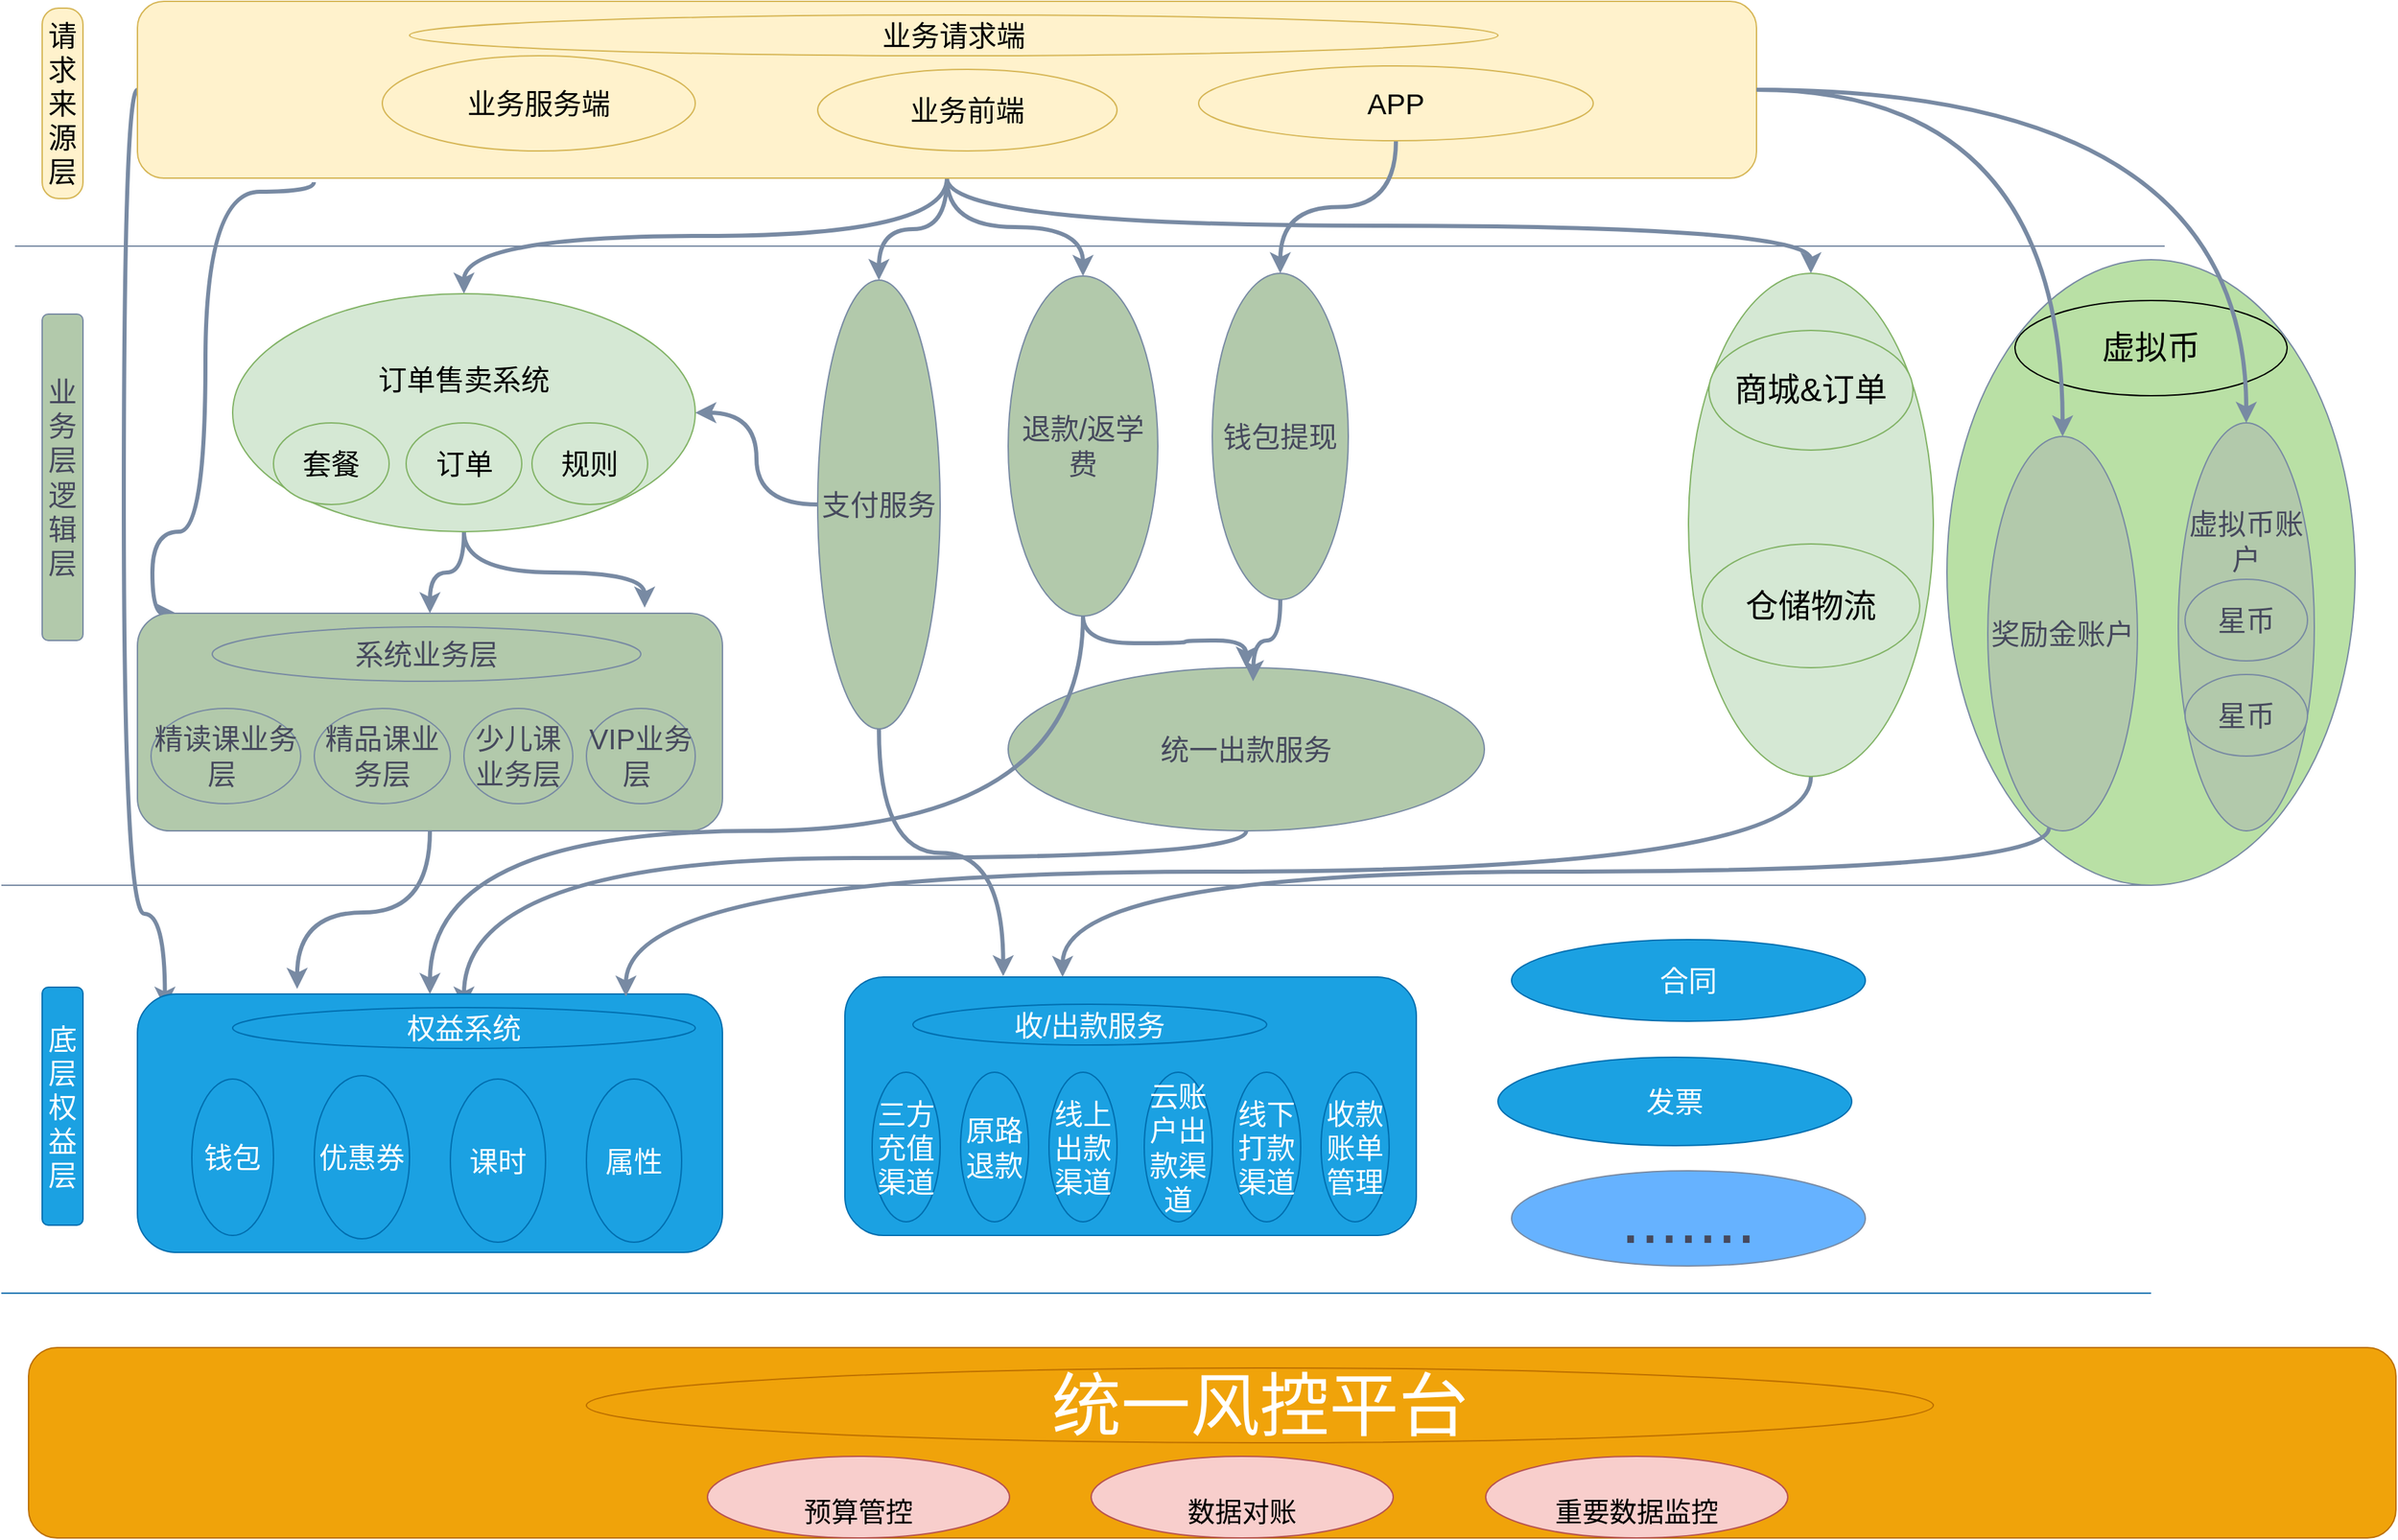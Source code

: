 <mxfile version="14.9.7" type="github">
  <diagram id="Jgcnfus3rVwaIpYvfsL2" name="Page-1">
    <mxGraphModel dx="396" dy="488" grid="1" gridSize="10" guides="1" tooltips="1" connect="1" arrows="1" fold="1" page="1" pageScale="1" pageWidth="827" pageHeight="1169" math="0" shadow="0">
      <root>
        <mxCell id="0" />
        <mxCell id="1" parent="0" />
        <mxCell id="I12RUrw10fkCgwKOtcLm-1" value="" style="ellipse;whiteSpace=wrap;html=1;rounded=0;sketch=0;strokeColor=#788AA3;fontColor=#46495D;fontSize=21;fillColor=#B9E0A5;" vertex="1" parent="1">
          <mxGeometry x="1550" y="400" width="300" height="460" as="geometry" />
        </mxCell>
        <mxCell id="I12RUrw10fkCgwKOtcLm-2" style="edgeStyle=orthogonalEdgeStyle;sketch=0;orthogonalLoop=1;jettySize=auto;html=1;entryX=0.069;entryY=0.004;entryDx=0;entryDy=0;entryPerimeter=0;strokeColor=#788AA3;fillColor=#B2C9AB;fontColor=#46495D;exitX=0.109;exitY=1.023;exitDx=0;exitDy=0;exitPerimeter=0;strokeWidth=3;curved=1;fontSize=21;" edge="1" parent="1" source="I12RUrw10fkCgwKOtcLm-8" target="I12RUrw10fkCgwKOtcLm-10">
          <mxGeometry relative="1" as="geometry">
            <Array as="points">
              <mxPoint x="350" y="350" />
              <mxPoint x="270" y="350" />
              <mxPoint x="270" y="600" />
              <mxPoint x="231" y="600" />
            </Array>
          </mxGeometry>
        </mxCell>
        <mxCell id="I12RUrw10fkCgwKOtcLm-3" style="edgeStyle=orthogonalEdgeStyle;curved=1;sketch=0;orthogonalLoop=1;jettySize=auto;html=1;strokeColor=#788AA3;strokeWidth=3;fillColor=#B2C9AB;fontColor=#46495D;fontSize=21;" edge="1" parent="1" source="I12RUrw10fkCgwKOtcLm-8" target="I12RUrw10fkCgwKOtcLm-17">
          <mxGeometry relative="1" as="geometry" />
        </mxCell>
        <mxCell id="I12RUrw10fkCgwKOtcLm-4" style="edgeStyle=orthogonalEdgeStyle;curved=1;sketch=0;orthogonalLoop=1;jettySize=auto;html=1;entryX=0.047;entryY=0.053;entryDx=0;entryDy=0;entryPerimeter=0;strokeColor=#788AA3;strokeWidth=3;fillColor=#B2C9AB;fontColor=#46495D;fontSize=21;" edge="1" parent="1" source="I12RUrw10fkCgwKOtcLm-8" target="I12RUrw10fkCgwKOtcLm-39">
          <mxGeometry relative="1" as="geometry">
            <Array as="points">
              <mxPoint x="210" y="275" />
              <mxPoint x="210" y="881" />
            </Array>
          </mxGeometry>
        </mxCell>
        <mxCell id="I12RUrw10fkCgwKOtcLm-5" style="edgeStyle=orthogonalEdgeStyle;curved=1;sketch=0;orthogonalLoop=1;jettySize=auto;html=1;strokeColor=#788AA3;strokeWidth=3;fillColor=#B2C9AB;fontColor=#46495D;fontSize=21;" edge="1" parent="1" source="I12RUrw10fkCgwKOtcLm-8" target="I12RUrw10fkCgwKOtcLm-13">
          <mxGeometry relative="1" as="geometry" />
        </mxCell>
        <mxCell id="I12RUrw10fkCgwKOtcLm-6" style="edgeStyle=orthogonalEdgeStyle;curved=1;sketch=0;orthogonalLoop=1;jettySize=auto;html=1;strokeColor=#788AA3;strokeWidth=3;fillColor=#B2C9AB;fontColor=#46495D;fontSize=21;" edge="1" parent="1" source="I12RUrw10fkCgwKOtcLm-8" target="I12RUrw10fkCgwKOtcLm-49">
          <mxGeometry relative="1" as="geometry" />
        </mxCell>
        <mxCell id="I12RUrw10fkCgwKOtcLm-7" style="edgeStyle=orthogonalEdgeStyle;curved=1;sketch=0;orthogonalLoop=1;jettySize=auto;html=1;strokeColor=#788AA3;strokeWidth=3;fillColor=#B2C9AB;fontSize=21;fontColor=#46495D;" edge="1" parent="1" source="I12RUrw10fkCgwKOtcLm-8" target="I12RUrw10fkCgwKOtcLm-57">
          <mxGeometry relative="1" as="geometry" />
        </mxCell>
        <mxCell id="I12RUrw10fkCgwKOtcLm-8" value="" style="rounded=1;whiteSpace=wrap;html=1;fontSize=21;fillColor=#fff2cc;strokeColor=#d6b656;" vertex="1" parent="1">
          <mxGeometry x="220" y="210" width="1190" height="130" as="geometry" />
        </mxCell>
        <mxCell id="I12RUrw10fkCgwKOtcLm-9" style="edgeStyle=orthogonalEdgeStyle;curved=1;sketch=0;orthogonalLoop=1;jettySize=auto;html=1;entryX=0.273;entryY=-0.02;entryDx=0;entryDy=0;entryPerimeter=0;strokeColor=#788AA3;strokeWidth=3;fillColor=#B2C9AB;fontSize=21;fontColor=#46495D;" edge="1" parent="1" source="I12RUrw10fkCgwKOtcLm-10" target="I12RUrw10fkCgwKOtcLm-39">
          <mxGeometry relative="1" as="geometry" />
        </mxCell>
        <mxCell id="I12RUrw10fkCgwKOtcLm-10" value="" style="rounded=1;whiteSpace=wrap;html=1;fillColor=#B2C9AB;strokeColor=#788AA3;fontColor=#46495D;fontSize=21;" vertex="1" parent="1">
          <mxGeometry x="220" y="660" width="430" height="160" as="geometry" />
        </mxCell>
        <mxCell id="I12RUrw10fkCgwKOtcLm-11" style="edgeStyle=orthogonalEdgeStyle;curved=1;sketch=0;orthogonalLoop=1;jettySize=auto;html=1;strokeColor=#788AA3;strokeWidth=3;fillColor=#B2C9AB;fontColor=#46495D;fontSize=21;" edge="1" parent="1" source="I12RUrw10fkCgwKOtcLm-13" target="I12RUrw10fkCgwKOtcLm-17">
          <mxGeometry relative="1" as="geometry" />
        </mxCell>
        <mxCell id="I12RUrw10fkCgwKOtcLm-12" style="edgeStyle=orthogonalEdgeStyle;curved=1;sketch=0;orthogonalLoop=1;jettySize=auto;html=1;entryX=0.277;entryY=-0.003;entryDx=0;entryDy=0;entryPerimeter=0;strokeColor=#788AA3;strokeWidth=3;fillColor=#B2C9AB;fontColor=#46495D;fontSize=21;" edge="1" parent="1" source="I12RUrw10fkCgwKOtcLm-13" target="I12RUrw10fkCgwKOtcLm-27">
          <mxGeometry relative="1" as="geometry" />
        </mxCell>
        <mxCell id="I12RUrw10fkCgwKOtcLm-13" value="支付服务" style="ellipse;whiteSpace=wrap;html=1;fillColor=#B2C9AB;strokeColor=#788AA3;fontColor=#46495D;fontSize=21;" vertex="1" parent="1">
          <mxGeometry x="720" y="415" width="90" height="330" as="geometry" />
        </mxCell>
        <mxCell id="I12RUrw10fkCgwKOtcLm-14" value="业务服务端" style="ellipse;whiteSpace=wrap;html=1;fontSize=21;fillColor=#fff2cc;strokeColor=#d6b656;" vertex="1" parent="1">
          <mxGeometry x="400" y="250" width="230" height="70" as="geometry" />
        </mxCell>
        <mxCell id="I12RUrw10fkCgwKOtcLm-15" style="edgeStyle=orthogonalEdgeStyle;curved=1;sketch=0;orthogonalLoop=1;jettySize=auto;html=1;strokeColor=#788AA3;strokeWidth=3;fillColor=#B2C9AB;fontColor=#46495D;fontSize=21;" edge="1" parent="1" source="I12RUrw10fkCgwKOtcLm-17" target="I12RUrw10fkCgwKOtcLm-10">
          <mxGeometry relative="1" as="geometry" />
        </mxCell>
        <mxCell id="I12RUrw10fkCgwKOtcLm-16" style="edgeStyle=orthogonalEdgeStyle;curved=1;sketch=0;orthogonalLoop=1;jettySize=auto;html=1;entryX=0.867;entryY=-0.026;entryDx=0;entryDy=0;entryPerimeter=0;strokeColor=#788AA3;strokeWidth=3;fillColor=#B2C9AB;fontColor=#46495D;fontSize=21;" edge="1" parent="1" source="I12RUrw10fkCgwKOtcLm-17" target="I12RUrw10fkCgwKOtcLm-10">
          <mxGeometry relative="1" as="geometry" />
        </mxCell>
        <mxCell id="I12RUrw10fkCgwKOtcLm-17" value="订单售卖系统&lt;br&gt;&lt;br&gt;&lt;br&gt;" style="ellipse;whiteSpace=wrap;html=1;fillColor=#d5e8d4;strokeColor=#82b366;fontSize=21;align=center;" vertex="1" parent="1">
          <mxGeometry x="290" y="425" width="340" height="175" as="geometry" />
        </mxCell>
        <mxCell id="I12RUrw10fkCgwKOtcLm-18" value="精读课业务层&amp;nbsp;" style="ellipse;whiteSpace=wrap;html=1;fillColor=#B2C9AB;strokeColor=#788AA3;fontColor=#46495D;fontSize=21;" vertex="1" parent="1">
          <mxGeometry x="230" y="730" width="110" height="70" as="geometry" />
        </mxCell>
        <mxCell id="I12RUrw10fkCgwKOtcLm-19" value="精品课业务层" style="ellipse;whiteSpace=wrap;html=1;fillColor=#B2C9AB;strokeColor=#788AA3;fontColor=#46495D;fontSize=21;" vertex="1" parent="1">
          <mxGeometry x="350" y="730" width="100" height="70" as="geometry" />
        </mxCell>
        <mxCell id="I12RUrw10fkCgwKOtcLm-20" value="系统业务层" style="ellipse;whiteSpace=wrap;html=1;fillColor=#B2C9AB;strokeColor=#788AA3;fontColor=#46495D;fontSize=21;" vertex="1" parent="1">
          <mxGeometry x="275" y="670" width="315" height="40" as="geometry" />
        </mxCell>
        <mxCell id="I12RUrw10fkCgwKOtcLm-21" value="少儿课业务层" style="ellipse;whiteSpace=wrap;html=1;fillColor=#B2C9AB;strokeColor=#788AA3;fontColor=#46495D;fontSize=21;" vertex="1" parent="1">
          <mxGeometry x="460" y="730" width="80" height="70" as="geometry" />
        </mxCell>
        <mxCell id="I12RUrw10fkCgwKOtcLm-22" value="VIP业务层&amp;nbsp;" style="ellipse;whiteSpace=wrap;html=1;fillColor=#B2C9AB;strokeColor=#788AA3;fontColor=#46495D;fontSize=21;" vertex="1" parent="1">
          <mxGeometry x="550" y="730" width="80" height="70" as="geometry" />
        </mxCell>
        <mxCell id="I12RUrw10fkCgwKOtcLm-23" value="业务前端" style="ellipse;whiteSpace=wrap;html=1;fontSize=21;fillColor=#fff2cc;strokeColor=#d6b656;" vertex="1" parent="1">
          <mxGeometry x="720" y="260" width="220" height="60" as="geometry" />
        </mxCell>
        <mxCell id="I12RUrw10fkCgwKOtcLm-24" value="业务请求端" style="ellipse;whiteSpace=wrap;html=1;fontSize=21;fillColor=#fff2cc;strokeColor=#d6b656;" vertex="1" parent="1">
          <mxGeometry x="420" y="220" width="800" height="30" as="geometry" />
        </mxCell>
        <mxCell id="I12RUrw10fkCgwKOtcLm-25" style="edgeStyle=orthogonalEdgeStyle;curved=1;sketch=0;orthogonalLoop=1;jettySize=auto;html=1;entryX=0.5;entryY=0;entryDx=0;entryDy=0;strokeColor=#788AA3;strokeWidth=3;fillColor=#B2C9AB;fontSize=21;fontColor=#46495D;" edge="1" parent="1" source="I12RUrw10fkCgwKOtcLm-26" target="I12RUrw10fkCgwKOtcLm-41">
          <mxGeometry relative="1" as="geometry">
            <Array as="points">
              <mxPoint x="1035" y="840" />
              <mxPoint x="460" y="840" />
            </Array>
          </mxGeometry>
        </mxCell>
        <mxCell id="I12RUrw10fkCgwKOtcLm-26" value="统一出款服务" style="ellipse;whiteSpace=wrap;html=1;fillColor=#B2C9AB;strokeColor=#788AA3;fontColor=#46495D;fontSize=21;" vertex="1" parent="1">
          <mxGeometry x="860" y="700" width="350" height="120" as="geometry" />
        </mxCell>
        <mxCell id="I12RUrw10fkCgwKOtcLm-27" value="" style="rounded=1;whiteSpace=wrap;html=1;fillColor=#1ba1e2;strokeColor=#006EAF;fontColor=#ffffff;fontSize=21;" vertex="1" parent="1">
          <mxGeometry x="740" y="927.5" width="420" height="190" as="geometry" />
        </mxCell>
        <mxCell id="I12RUrw10fkCgwKOtcLm-28" value="收/出款服务" style="ellipse;whiteSpace=wrap;html=1;fillColor=#1ba1e2;strokeColor=#006EAF;fontColor=#ffffff;fontSize=21;" vertex="1" parent="1">
          <mxGeometry x="790" y="947.5" width="260" height="30" as="geometry" />
        </mxCell>
        <mxCell id="I12RUrw10fkCgwKOtcLm-29" value="原路退款" style="ellipse;whiteSpace=wrap;html=1;fillColor=#1ba1e2;strokeColor=#006EAF;fontColor=#ffffff;fontSize=21;" vertex="1" parent="1">
          <mxGeometry x="825" y="997.5" width="50" height="110" as="geometry" />
        </mxCell>
        <mxCell id="I12RUrw10fkCgwKOtcLm-30" value="线上出款渠道" style="ellipse;whiteSpace=wrap;html=1;fillColor=#1ba1e2;strokeColor=#006EAF;fontColor=#ffffff;fontSize=21;" vertex="1" parent="1">
          <mxGeometry x="890" y="997.5" width="50" height="110" as="geometry" />
        </mxCell>
        <mxCell id="I12RUrw10fkCgwKOtcLm-31" value="云账户出款渠道" style="ellipse;whiteSpace=wrap;html=1;fillColor=#1ba1e2;strokeColor=#006EAF;fontColor=#ffffff;fontSize=21;" vertex="1" parent="1">
          <mxGeometry x="960" y="997.5" width="50" height="110" as="geometry" />
        </mxCell>
        <mxCell id="I12RUrw10fkCgwKOtcLm-32" value="线下打款渠道" style="ellipse;whiteSpace=wrap;html=1;fillColor=#1ba1e2;strokeColor=#006EAF;fontColor=#ffffff;fontSize=21;" vertex="1" parent="1">
          <mxGeometry x="1025" y="997.5" width="50" height="110" as="geometry" />
        </mxCell>
        <mxCell id="I12RUrw10fkCgwKOtcLm-33" value="三方充值渠道" style="ellipse;whiteSpace=wrap;html=1;fillColor=#1ba1e2;strokeColor=#006EAF;fontColor=#ffffff;fontSize=21;" vertex="1" parent="1">
          <mxGeometry x="760" y="997.5" width="50" height="110" as="geometry" />
        </mxCell>
        <mxCell id="I12RUrw10fkCgwKOtcLm-34" style="edgeStyle=orthogonalEdgeStyle;curved=1;sketch=0;orthogonalLoop=1;jettySize=auto;html=1;strokeColor=#788AA3;strokeWidth=3;fillColor=#B2C9AB;fontColor=#46495D;fontSize=21;" edge="1" parent="1" source="I12RUrw10fkCgwKOtcLm-35">
          <mxGeometry relative="1" as="geometry">
            <mxPoint x="1040" y="710" as="targetPoint" />
          </mxGeometry>
        </mxCell>
        <mxCell id="I12RUrw10fkCgwKOtcLm-35" value="钱包提现" style="ellipse;whiteSpace=wrap;html=1;fillColor=#B2C9AB;strokeColor=#788AA3;fontColor=#46495D;fontSize=21;" vertex="1" parent="1">
          <mxGeometry x="1010" y="410" width="100" height="240" as="geometry" />
        </mxCell>
        <mxCell id="I12RUrw10fkCgwKOtcLm-36" value="收款账单管理" style="ellipse;whiteSpace=wrap;html=1;fillColor=#1ba1e2;strokeColor=#006EAF;fontColor=#ffffff;fontSize=21;" vertex="1" parent="1">
          <mxGeometry x="1090" y="997.5" width="50" height="110" as="geometry" />
        </mxCell>
        <mxCell id="I12RUrw10fkCgwKOtcLm-37" value="合同" style="ellipse;whiteSpace=wrap;html=1;fillColor=#1ba1e2;strokeColor=#006EAF;fontColor=#ffffff;fontSize=21;" vertex="1" parent="1">
          <mxGeometry x="1230" y="900" width="260" height="60" as="geometry" />
        </mxCell>
        <mxCell id="I12RUrw10fkCgwKOtcLm-38" value="发票" style="ellipse;whiteSpace=wrap;html=1;fillColor=#1ba1e2;strokeColor=#006EAF;fontColor=#ffffff;fontSize=21;" vertex="1" parent="1">
          <mxGeometry x="1220" y="986.5" width="260" height="65" as="geometry" />
        </mxCell>
        <mxCell id="I12RUrw10fkCgwKOtcLm-39" value="" style="rounded=1;whiteSpace=wrap;html=1;fillColor=#1ba1e2;strokeColor=#006EAF;fontSize=21;fontColor=#ffffff;" vertex="1" parent="1">
          <mxGeometry x="220" y="940" width="430" height="190" as="geometry" />
        </mxCell>
        <mxCell id="I12RUrw10fkCgwKOtcLm-40" value="钱包" style="ellipse;whiteSpace=wrap;html=1;fillColor=#1ba1e2;strokeColor=#006EAF;fontSize=21;fontColor=#ffffff;" vertex="1" parent="1">
          <mxGeometry x="260" y="1002.5" width="60" height="115" as="geometry" />
        </mxCell>
        <mxCell id="I12RUrw10fkCgwKOtcLm-41" value="权益系统" style="ellipse;whiteSpace=wrap;html=1;fillColor=#1ba1e2;strokeColor=#006EAF;fontSize=21;fontColor=#ffffff;" vertex="1" parent="1">
          <mxGeometry x="290" y="950" width="340" height="30" as="geometry" />
        </mxCell>
        <mxCell id="I12RUrw10fkCgwKOtcLm-42" value="课时" style="ellipse;whiteSpace=wrap;html=1;fillColor=#1ba1e2;strokeColor=#006EAF;fontSize=21;fontColor=#ffffff;" vertex="1" parent="1">
          <mxGeometry x="450" y="1002.5" width="70" height="120" as="geometry" />
        </mxCell>
        <mxCell id="I12RUrw10fkCgwKOtcLm-43" value="属性" style="ellipse;whiteSpace=wrap;html=1;fillColor=#1ba1e2;strokeColor=#006EAF;fontSize=21;fontColor=#ffffff;" vertex="1" parent="1">
          <mxGeometry x="550" y="1002.5" width="70" height="120" as="geometry" />
        </mxCell>
        <mxCell id="I12RUrw10fkCgwKOtcLm-44" value="优惠券" style="ellipse;whiteSpace=wrap;html=1;fillColor=#1ba1e2;strokeColor=#006EAF;fontSize=21;fontColor=#ffffff;" vertex="1" parent="1">
          <mxGeometry x="350" y="1000" width="70" height="120" as="geometry" />
        </mxCell>
        <mxCell id="I12RUrw10fkCgwKOtcLm-45" style="edgeStyle=orthogonalEdgeStyle;curved=1;sketch=0;orthogonalLoop=1;jettySize=auto;html=1;strokeColor=#788AA3;strokeWidth=3;fillColor=#B2C9AB;fontColor=#46495D;fontSize=21;" edge="1" parent="1" source="I12RUrw10fkCgwKOtcLm-46" target="I12RUrw10fkCgwKOtcLm-35">
          <mxGeometry relative="1" as="geometry" />
        </mxCell>
        <mxCell id="I12RUrw10fkCgwKOtcLm-46" value="APP" style="ellipse;whiteSpace=wrap;html=1;fontSize=21;fillColor=#fff2cc;strokeColor=#d6b656;" vertex="1" parent="1">
          <mxGeometry x="1000" y="257.5" width="290" height="55" as="geometry" />
        </mxCell>
        <mxCell id="I12RUrw10fkCgwKOtcLm-47" style="edgeStyle=orthogonalEdgeStyle;curved=1;sketch=0;orthogonalLoop=1;jettySize=auto;html=1;strokeColor=#788AA3;strokeWidth=3;fillColor=#B2C9AB;fontColor=#46495D;fontSize=21;" edge="1" parent="1" source="I12RUrw10fkCgwKOtcLm-49" target="I12RUrw10fkCgwKOtcLm-39">
          <mxGeometry relative="1" as="geometry">
            <Array as="points">
              <mxPoint x="915" y="820" />
              <mxPoint x="435" y="820" />
            </Array>
          </mxGeometry>
        </mxCell>
        <mxCell id="I12RUrw10fkCgwKOtcLm-48" style="edgeStyle=orthogonalEdgeStyle;curved=1;sketch=0;orthogonalLoop=1;jettySize=auto;html=1;strokeColor=#788AA3;strokeWidth=3;fillColor=#B2C9AB;fontColor=#46495D;fontSize=21;" edge="1" parent="1" source="I12RUrw10fkCgwKOtcLm-49" target="I12RUrw10fkCgwKOtcLm-26">
          <mxGeometry relative="1" as="geometry" />
        </mxCell>
        <mxCell id="I12RUrw10fkCgwKOtcLm-49" value="退款/返学费" style="ellipse;whiteSpace=wrap;html=1;fillColor=#B2C9AB;strokeColor=#788AA3;fontColor=#46495D;fontSize=21;" vertex="1" parent="1">
          <mxGeometry x="860" y="412" width="110" height="250" as="geometry" />
        </mxCell>
        <mxCell id="I12RUrw10fkCgwKOtcLm-50" value="" style="endArrow=none;html=1;strokeColor=#788AA3;fontColor=#46495D;curved=1;fontSize=21;" edge="1" parent="1">
          <mxGeometry width="50" height="50" relative="1" as="geometry">
            <mxPoint x="130" y="390" as="sourcePoint" />
            <mxPoint x="1710" y="390" as="targetPoint" />
          </mxGeometry>
        </mxCell>
        <mxCell id="I12RUrw10fkCgwKOtcLm-51" value="" style="endArrow=none;html=1;strokeColor=#788AA3;fontColor=#46495D;curved=1;fontSize=21;" edge="1" parent="1">
          <mxGeometry width="50" height="50" relative="1" as="geometry">
            <mxPoint x="120" y="860" as="sourcePoint" />
            <mxPoint x="1700" y="860" as="targetPoint" />
          </mxGeometry>
        </mxCell>
        <mxCell id="I12RUrw10fkCgwKOtcLm-52" value="" style="endArrow=none;html=1;strokeColor=#006EAF;fontColor=#46495D;curved=1;fontSize=21;fillColor=#1ba1e2;" edge="1" parent="1">
          <mxGeometry width="50" height="50" relative="1" as="geometry">
            <mxPoint x="120" y="1160" as="sourcePoint" />
            <mxPoint x="1700" y="1160" as="targetPoint" />
          </mxGeometry>
        </mxCell>
        <mxCell id="I12RUrw10fkCgwKOtcLm-53" value="业&lt;br style=&quot;font-size: 21px;&quot;&gt;务&lt;br style=&quot;font-size: 21px;&quot;&gt;层&lt;br style=&quot;font-size: 21px;&quot;&gt;逻&lt;br style=&quot;font-size: 21px;&quot;&gt;辑&lt;br style=&quot;font-size: 21px;&quot;&gt;层&lt;br style=&quot;font-size: 21px;&quot;&gt;" style="rounded=1;whiteSpace=wrap;html=1;fillColor=#B2C9AB;strokeColor=#788AA3;fontColor=#46495D;fontSize=21;" vertex="1" parent="1">
          <mxGeometry x="150" y="440" width="30" height="240" as="geometry" />
        </mxCell>
        <mxCell id="I12RUrw10fkCgwKOtcLm-54" value="底&lt;br style=&quot;font-size: 21px;&quot;&gt;层&lt;br style=&quot;font-size: 21px;&quot;&gt;权&lt;br style=&quot;font-size: 21px;&quot;&gt;益&lt;br style=&quot;font-size: 21px;&quot;&gt;层" style="rounded=1;whiteSpace=wrap;html=1;fillColor=#1ba1e2;strokeColor=#006EAF;fontColor=#ffffff;fontSize=21;" vertex="1" parent="1">
          <mxGeometry x="150" y="935" width="30" height="175" as="geometry" />
        </mxCell>
        <mxCell id="I12RUrw10fkCgwKOtcLm-55" value="请&lt;br style=&quot;font-size: 21px;&quot;&gt;求&lt;br style=&quot;font-size: 21px;&quot;&gt;来&lt;br style=&quot;font-size: 21px;&quot;&gt;源&lt;br style=&quot;font-size: 21px;&quot;&gt;层" style="rounded=1;whiteSpace=wrap;html=1;arcSize=40;fontSize=21;fillColor=#fff2cc;strokeColor=#d6b656;" vertex="1" parent="1">
          <mxGeometry x="150" y="215" width="30" height="140" as="geometry" />
        </mxCell>
        <mxCell id="I12RUrw10fkCgwKOtcLm-56" style="edgeStyle=orthogonalEdgeStyle;curved=1;sketch=0;orthogonalLoop=1;jettySize=auto;html=1;entryX=0.835;entryY=0.01;entryDx=0;entryDy=0;entryPerimeter=0;strokeColor=#788AA3;strokeWidth=3;fillColor=#B2C9AB;fontSize=21;fontColor=#46495D;" edge="1" parent="1" source="I12RUrw10fkCgwKOtcLm-57" target="I12RUrw10fkCgwKOtcLm-39">
          <mxGeometry relative="1" as="geometry">
            <Array as="points">
              <mxPoint x="1450" y="850" />
              <mxPoint x="579" y="850" />
            </Array>
          </mxGeometry>
        </mxCell>
        <mxCell id="I12RUrw10fkCgwKOtcLm-57" value="" style="ellipse;whiteSpace=wrap;html=1;rounded=0;sketch=0;strokeColor=#82b366;fillColor=#d5e8d4;fontSize=21;" vertex="1" parent="1">
          <mxGeometry x="1360" y="410" width="180" height="370" as="geometry" />
        </mxCell>
        <mxCell id="I12RUrw10fkCgwKOtcLm-58" style="edgeStyle=orthogonalEdgeStyle;curved=1;sketch=0;orthogonalLoop=1;jettySize=auto;html=1;strokeColor=#788AA3;strokeWidth=3;fillColor=#B2C9AB;fontSize=21;fontColor=#46495D;" edge="1" parent="1" source="I12RUrw10fkCgwKOtcLm-59" target="I12RUrw10fkCgwKOtcLm-27">
          <mxGeometry relative="1" as="geometry">
            <Array as="points">
              <mxPoint x="1625" y="850" />
              <mxPoint x="900" y="850" />
            </Array>
          </mxGeometry>
        </mxCell>
        <mxCell id="I12RUrw10fkCgwKOtcLm-59" value="奖励金账户" style="ellipse;whiteSpace=wrap;html=1;rounded=0;sketch=0;strokeColor=#788AA3;fillColor=#B2C9AB;fontColor=#46495D;fontSize=21;" vertex="1" parent="1">
          <mxGeometry x="1580" y="530" width="110" height="290" as="geometry" />
        </mxCell>
        <mxCell id="I12RUrw10fkCgwKOtcLm-60" value="虚拟币账户&lt;br&gt;&lt;br&gt;&lt;br&gt;&lt;br&gt;&lt;br&gt;&lt;br&gt;" style="ellipse;whiteSpace=wrap;html=1;rounded=0;sketch=0;strokeColor=#788AA3;fillColor=#B2C9AB;fontColor=#46495D;fontSize=21;" vertex="1" parent="1">
          <mxGeometry x="1720" y="520" width="100" height="300" as="geometry" />
        </mxCell>
        <mxCell id="I12RUrw10fkCgwKOtcLm-61" value="" style="rounded=0;whiteSpace=wrap;html=1;sketch=0;strokeColor=#BD7000;fillColor=#f0a30a;fontSize=21;fontColor=#ffffff;" vertex="1" parent="1">
          <mxGeometry x="1331" y="1250" width="120" height="60" as="geometry" />
        </mxCell>
        <mxCell id="I12RUrw10fkCgwKOtcLm-62" value="" style="rounded=1;whiteSpace=wrap;html=1;sketch=0;strokeColor=#BD7000;fillColor=#f0a30a;fontSize=51;fontColor=#ffffff;" vertex="1" parent="1">
          <mxGeometry x="140" y="1200" width="1740" height="140" as="geometry" />
        </mxCell>
        <mxCell id="I12RUrw10fkCgwKOtcLm-63" value="&lt;span&gt;统一风控平台&lt;/span&gt;" style="ellipse;whiteSpace=wrap;html=1;rounded=1;sketch=0;strokeColor=#BD7000;fillColor=#f0a30a;fontSize=51;fontColor=#ffffff;" vertex="1" parent="1">
          <mxGeometry x="550" y="1215" width="990" height="55" as="geometry" />
        </mxCell>
        <mxCell id="I12RUrw10fkCgwKOtcLm-64" value="......." style="ellipse;whiteSpace=wrap;html=1;rounded=1;sketch=0;strokeColor=#788AA3;fontSize=51;fontColor=#46495D;fillColor=#66B2FF;" vertex="1" parent="1">
          <mxGeometry x="1230" y="1070" width="260" height="70" as="geometry" />
        </mxCell>
        <mxCell id="I12RUrw10fkCgwKOtcLm-65" value="&lt;font style=&quot;font-size: 24px&quot;&gt;商城&amp;amp;订单&lt;/font&gt;" style="ellipse;whiteSpace=wrap;html=1;rounded=1;sketch=0;strokeColor=#82b366;fillColor=#d5e8d4;fontSize=21;" vertex="1" parent="1">
          <mxGeometry x="1375" y="452" width="150" height="88" as="geometry" />
        </mxCell>
        <mxCell id="I12RUrw10fkCgwKOtcLm-66" value="&lt;span style=&quot;font-size: 24px&quot;&gt;仓储物流&lt;/span&gt;" style="ellipse;whiteSpace=wrap;html=1;rounded=1;sketch=0;strokeColor=#82b366;fillColor=#d5e8d4;fontSize=21;" vertex="1" parent="1">
          <mxGeometry x="1370" y="609" width="160" height="91" as="geometry" />
        </mxCell>
        <mxCell id="I12RUrw10fkCgwKOtcLm-67" value="套餐" style="ellipse;whiteSpace=wrap;html=1;fillColor=#d5e8d4;strokeColor=#82b366;fontSize=21;align=center;" vertex="1" parent="1">
          <mxGeometry x="320" y="520" width="85" height="60" as="geometry" />
        </mxCell>
        <mxCell id="I12RUrw10fkCgwKOtcLm-68" value="订单" style="ellipse;whiteSpace=wrap;html=1;fillColor=#d5e8d4;strokeColor=#82b366;fontSize=21;align=center;" vertex="1" parent="1">
          <mxGeometry x="417.5" y="520" width="85" height="60" as="geometry" />
        </mxCell>
        <mxCell id="I12RUrw10fkCgwKOtcLm-69" value="规则" style="ellipse;whiteSpace=wrap;html=1;fillColor=#d5e8d4;strokeColor=#82b366;fontSize=21;align=center;" vertex="1" parent="1">
          <mxGeometry x="510" y="520" width="85" height="60" as="geometry" />
        </mxCell>
        <mxCell id="I12RUrw10fkCgwKOtcLm-70" value="星币" style="ellipse;whiteSpace=wrap;html=1;rounded=0;sketch=0;strokeColor=#788AA3;fillColor=#B2C9AB;fontColor=#46495D;fontSize=21;" vertex="1" parent="1">
          <mxGeometry x="1725" y="635" width="90" height="60" as="geometry" />
        </mxCell>
        <mxCell id="I12RUrw10fkCgwKOtcLm-71" value="星币" style="ellipse;whiteSpace=wrap;html=1;rounded=0;sketch=0;strokeColor=#788AA3;fillColor=#B2C9AB;fontColor=#46495D;fontSize=21;" vertex="1" parent="1">
          <mxGeometry x="1725" y="705" width="90" height="60" as="geometry" />
        </mxCell>
        <mxCell id="I12RUrw10fkCgwKOtcLm-72" value="&lt;font style=&quot;font-size: 24px&quot;&gt;虚拟币&lt;/font&gt;" style="ellipse;whiteSpace=wrap;html=1;fillColor=#B9E0A5;" vertex="1" parent="1">
          <mxGeometry x="1600" y="430" width="200" height="70" as="geometry" />
        </mxCell>
        <mxCell id="I12RUrw10fkCgwKOtcLm-73" style="edgeStyle=orthogonalEdgeStyle;curved=1;sketch=0;orthogonalLoop=1;jettySize=auto;html=1;strokeColor=#788AA3;strokeWidth=3;fillColor=#B2C9AB;fontSize=21;fontColor=#46495D;" edge="1" parent="1" source="I12RUrw10fkCgwKOtcLm-8" target="I12RUrw10fkCgwKOtcLm-60">
          <mxGeometry relative="1" as="geometry" />
        </mxCell>
        <mxCell id="I12RUrw10fkCgwKOtcLm-74" style="edgeStyle=orthogonalEdgeStyle;curved=1;sketch=0;orthogonalLoop=1;jettySize=auto;html=1;strokeColor=#788AA3;strokeWidth=3;fillColor=#B2C9AB;fontSize=21;fontColor=#46495D;" edge="1" parent="1" source="I12RUrw10fkCgwKOtcLm-8" target="I12RUrw10fkCgwKOtcLm-59">
          <mxGeometry relative="1" as="geometry" />
        </mxCell>
        <mxCell id="I12RUrw10fkCgwKOtcLm-75" value="&lt;span style=&quot;font-size: 20px&quot;&gt;预算管控&lt;br&gt;&lt;/span&gt;" style="ellipse;whiteSpace=wrap;html=1;rounded=1;sketch=0;strokeColor=#b85450;fillColor=#f8cecc;fontSize=51;" vertex="1" parent="1">
          <mxGeometry x="639" y="1280" width="222" height="60" as="geometry" />
        </mxCell>
        <mxCell id="I12RUrw10fkCgwKOtcLm-76" value="&lt;span style=&quot;font-size: 20px&quot;&gt;数据对账&lt;br&gt;&lt;/span&gt;" style="ellipse;whiteSpace=wrap;html=1;rounded=1;sketch=0;strokeColor=#b85450;fillColor=#f8cecc;fontSize=51;" vertex="1" parent="1">
          <mxGeometry x="921" y="1280" width="222" height="60" as="geometry" />
        </mxCell>
        <mxCell id="I12RUrw10fkCgwKOtcLm-77" value="&lt;span style=&quot;font-size: 20px&quot;&gt;重要数据监控&lt;br&gt;&lt;/span&gt;" style="ellipse;whiteSpace=wrap;html=1;rounded=1;sketch=0;strokeColor=#b85450;fillColor=#f8cecc;fontSize=51;" vertex="1" parent="1">
          <mxGeometry x="1211" y="1280" width="222" height="60" as="geometry" />
        </mxCell>
      </root>
    </mxGraphModel>
  </diagram>
</mxfile>
